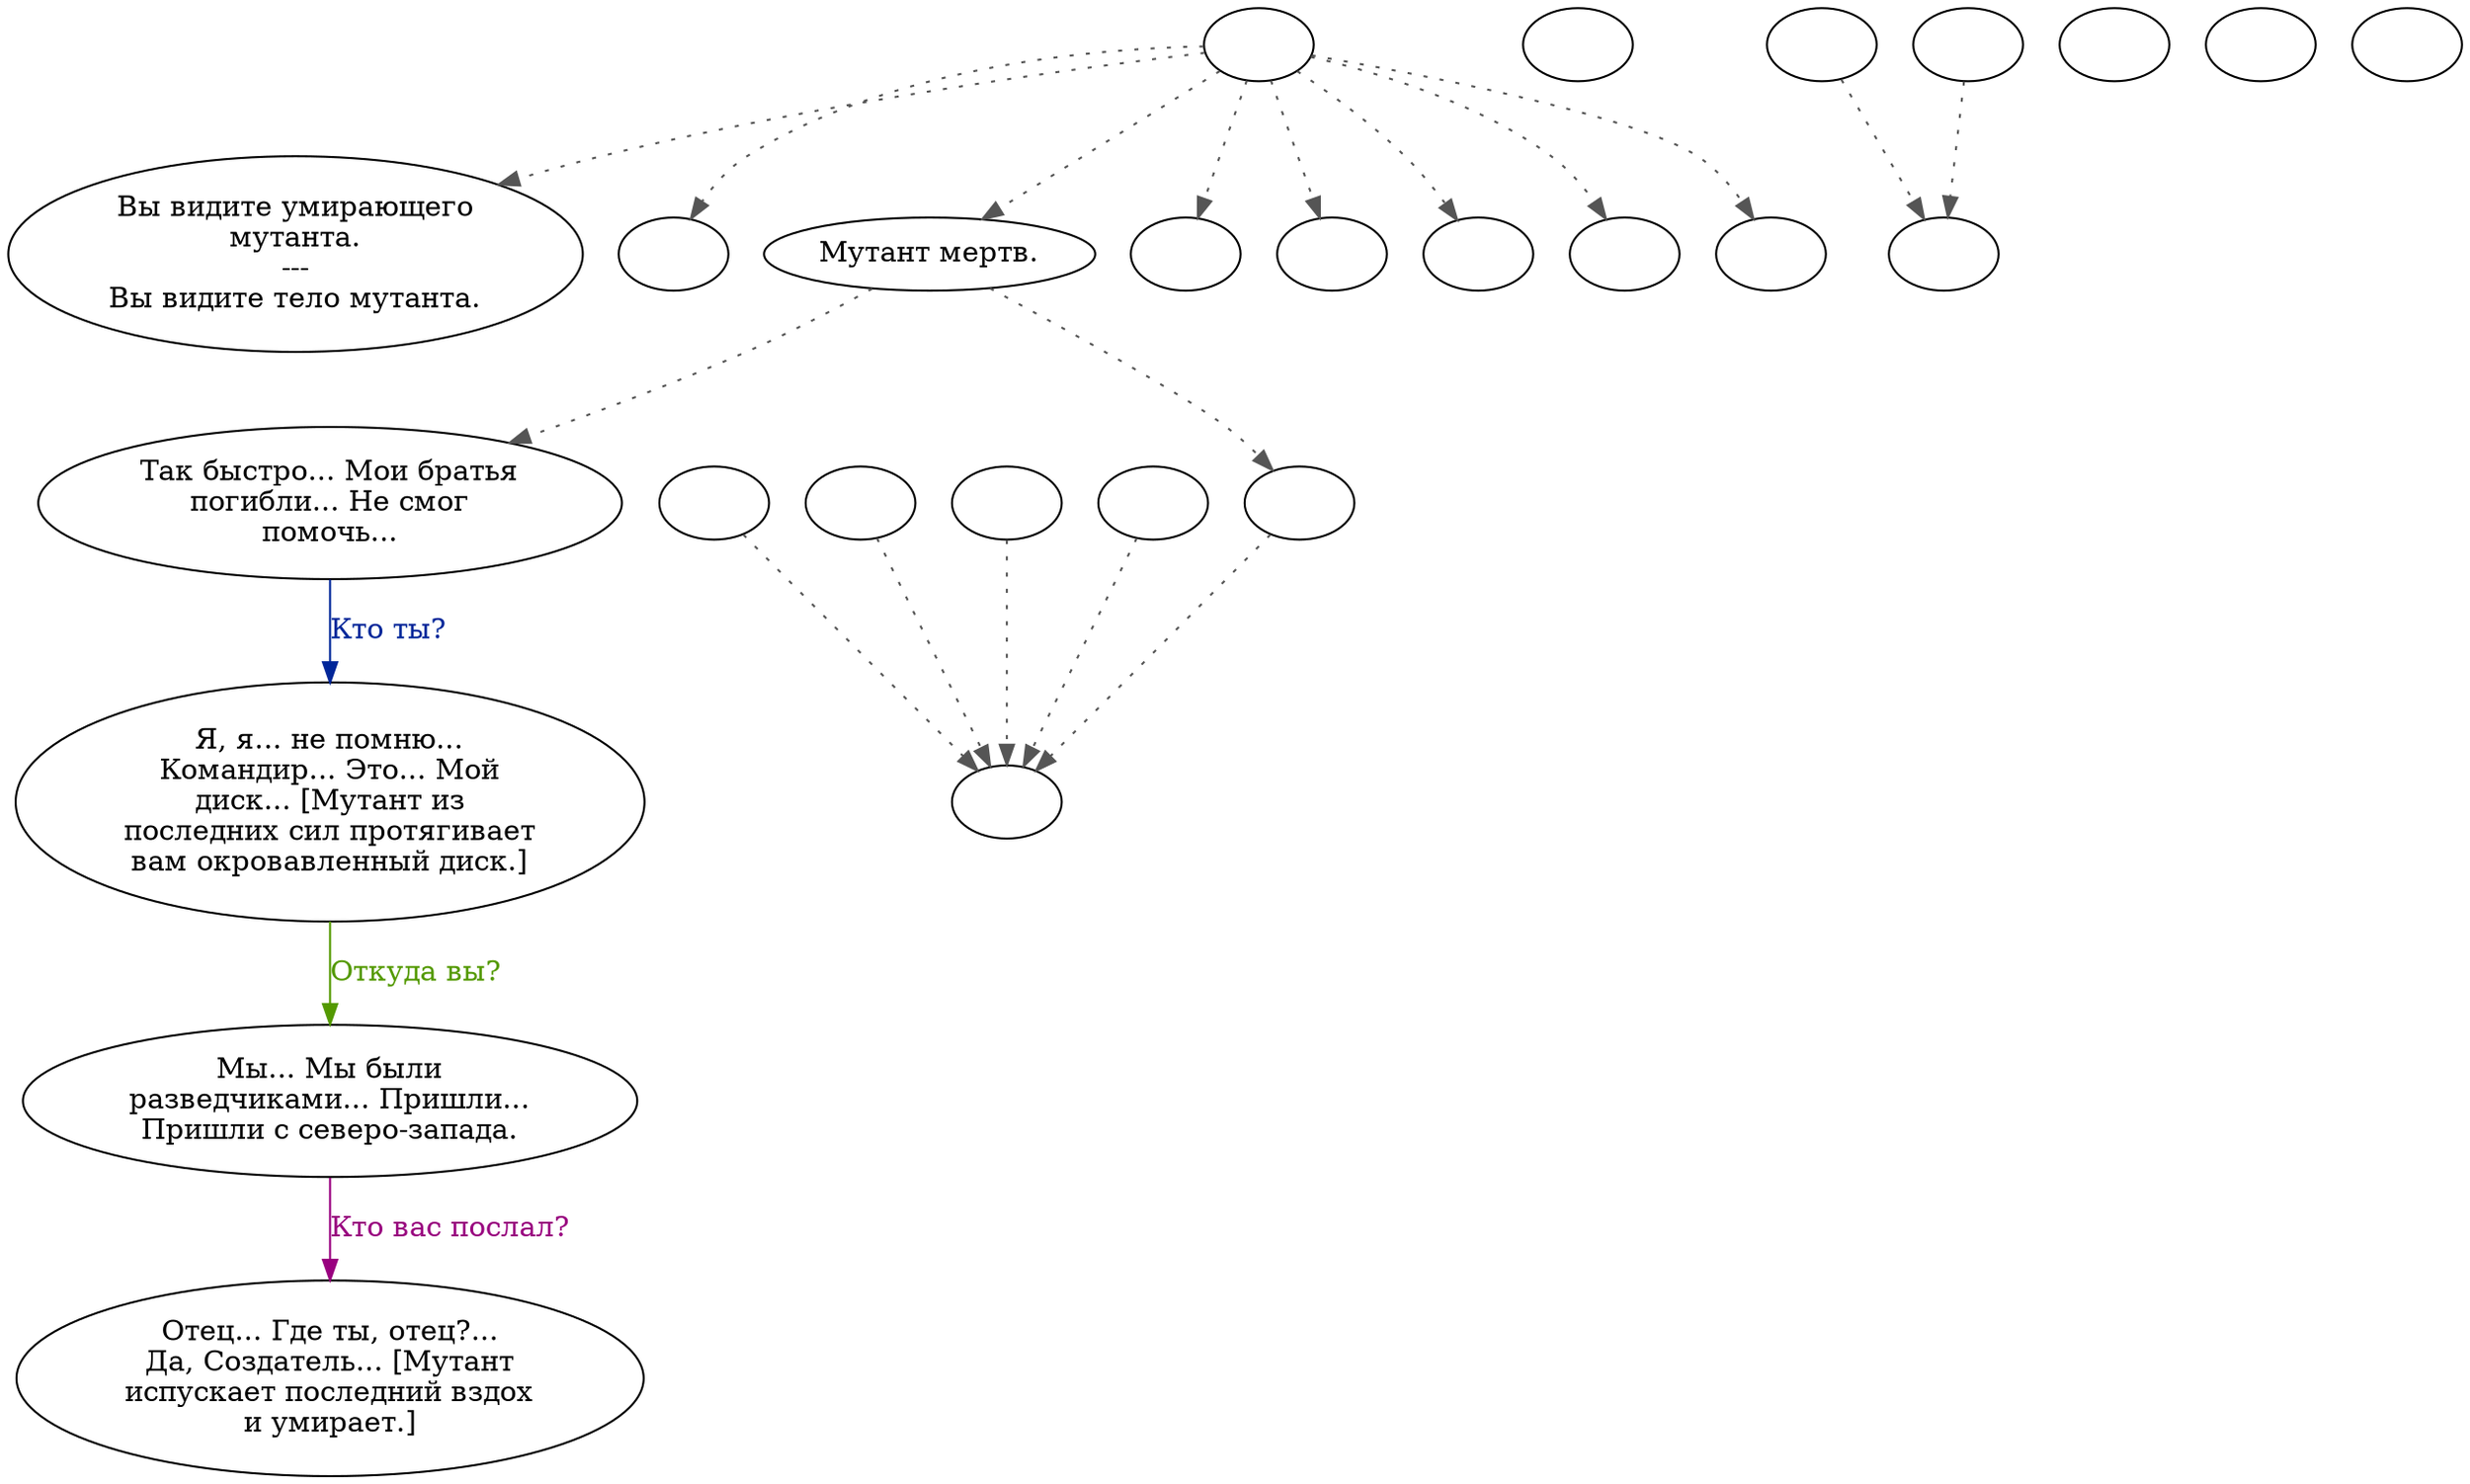 digraph dcmutant {
  "start" [style=filled       fillcolor="#FFFFFF"       color="#000000"]
  "start" -> "look_at_p_proc" [style=dotted color="#555555"]
  "start" -> "pickup_p_proc" [style=dotted color="#555555"]
  "start" -> "talk_p_proc" [style=dotted color="#555555"]
  "start" -> "critter_p_proc" [style=dotted color="#555555"]
  "start" -> "destroy_p_proc" [style=dotted color="#555555"]
  "start" -> "use_skill_on_p_proc" [style=dotted color="#555555"]
  "start" -> "use_obj_on_p_proc" [style=dotted color="#555555"]
  "start" -> "combat_p_proc" [style=dotted color="#555555"]
  "start" [label=""]
  "combat" [style=filled       fillcolor="#FFFFFF"       color="#000000"]
  "combat" [label=""]
  "critter_p_proc" [style=filled       fillcolor="#FFFFFF"       color="#000000"]
  "critter_p_proc" [label=""]
  "combat_p_proc" [style=filled       fillcolor="#FFFFFF"       color="#000000"]
  "combat_p_proc" [label=""]
  "pickup_p_proc" [style=filled       fillcolor="#FFFFFF"       color="#000000"]
  "pickup_p_proc" [label=""]
  "talk_p_proc" [style=filled       fillcolor="#FFFFFF"       color="#000000"]
  "talk_p_proc" -> "get_reaction" [style=dotted color="#555555"]
  "talk_p_proc" -> "Mutant00" [style=dotted color="#555555"]
  "talk_p_proc" [label="Мутант мертв."]
  "destroy_p_proc" [style=filled       fillcolor="#FFFFFF"       color="#000000"]
  "destroy_p_proc" [label=""]
  "look_at_p_proc" [style=filled       fillcolor="#FFFFFF"       color="#000000"]
  "look_at_p_proc" [label="Вы видите умирающего\nмутанта.\n---\nВы видите тело мутанта."]
  "use_skill_on_p_proc" [style=filled       fillcolor="#FFFFFF"       color="#000000"]
  "use_skill_on_p_proc" [label=""]
  "use_obj_on_p_proc" [style=filled       fillcolor="#FFFFFF"       color="#000000"]
  "use_obj_on_p_proc" [label=""]
  "Mutant00" [style=filled       fillcolor="#FFFFFF"       color="#000000"]
  "Mutant00" [label="Так быстро... Мои братья\nпогибли... Не смог\nпомочь..."]
  "Mutant00" -> "Mutant01" [label="Кто ты?" color="#002699" fontcolor="#002699"]
  "Mutant01" [style=filled       fillcolor="#FFFFFF"       color="#000000"]
  "Mutant01" [label="Я, я... не помню...\nКомандир... Это... Мой\nдиск... [Мутант из\nпоследних сил протягивает\nвам окровавленный диск.]"]
  "Mutant01" -> "Mutant02" [label="Откуда вы?" color="#539900" fontcolor="#539900"]
  "Mutant02" [style=filled       fillcolor="#FFFFFF"       color="#000000"]
  "Mutant02" [label="Мы... Мы были\nразведчиками... Пришли...\nПришли с северо-запада."]
  "Mutant02" -> "Mutant03" [label="Кто вас послал?" color="#99007F" fontcolor="#99007F"]
  "Mutant03" [style=filled       fillcolor="#FFFFFF"       color="#000000"]
  "Mutant03" [label="Отец... Где ты, отец?...\nДа, Создатель... [Мутант\nиспускает последний вздох\nи умирает.]"]
  "get_reaction" [style=filled       fillcolor="#FFFFFF"       color="#000000"]
  "get_reaction" -> "ReactToLevel" [style=dotted color="#555555"]
  "get_reaction" [label=""]
  "ReactToLevel" [style=filled       fillcolor="#FFFFFF"       color="#000000"]
  "ReactToLevel" [label=""]
  "LevelToReact" [style=filled       fillcolor="#FFFFFF"       color="#000000"]
  "LevelToReact" [label=""]
  "UpReact" [style=filled       fillcolor="#FFFFFF"       color="#000000"]
  "UpReact" -> "ReactToLevel" [style=dotted color="#555555"]
  "UpReact" [label=""]
  "DownReact" [style=filled       fillcolor="#FFFFFF"       color="#000000"]
  "DownReact" -> "ReactToLevel" [style=dotted color="#555555"]
  "DownReact" [label=""]
  "BottomReact" [style=filled       fillcolor="#FFFFFF"       color="#000000"]
  "BottomReact" [label=""]
  "TopReact" [style=filled       fillcolor="#FFFFFF"       color="#000000"]
  "TopReact" [label=""]
  "BigUpReact" [style=filled       fillcolor="#FFFFFF"       color="#000000"]
  "BigUpReact" -> "ReactToLevel" [style=dotted color="#555555"]
  "BigUpReact" [label=""]
  "BigDownReact" [style=filled       fillcolor="#FFFFFF"       color="#000000"]
  "BigDownReact" -> "ReactToLevel" [style=dotted color="#555555"]
  "BigDownReact" [label=""]
  "UpReactLevel" [style=filled       fillcolor="#FFFFFF"       color="#000000"]
  "UpReactLevel" -> "LevelToReact" [style=dotted color="#555555"]
  "UpReactLevel" [label=""]
  "DownReactLevel" [style=filled       fillcolor="#FFFFFF"       color="#000000"]
  "DownReactLevel" -> "LevelToReact" [style=dotted color="#555555"]
  "DownReactLevel" [label=""]
  "Goodbyes" [style=filled       fillcolor="#FFFFFF"       color="#000000"]
  "Goodbyes" [label=""]
}
